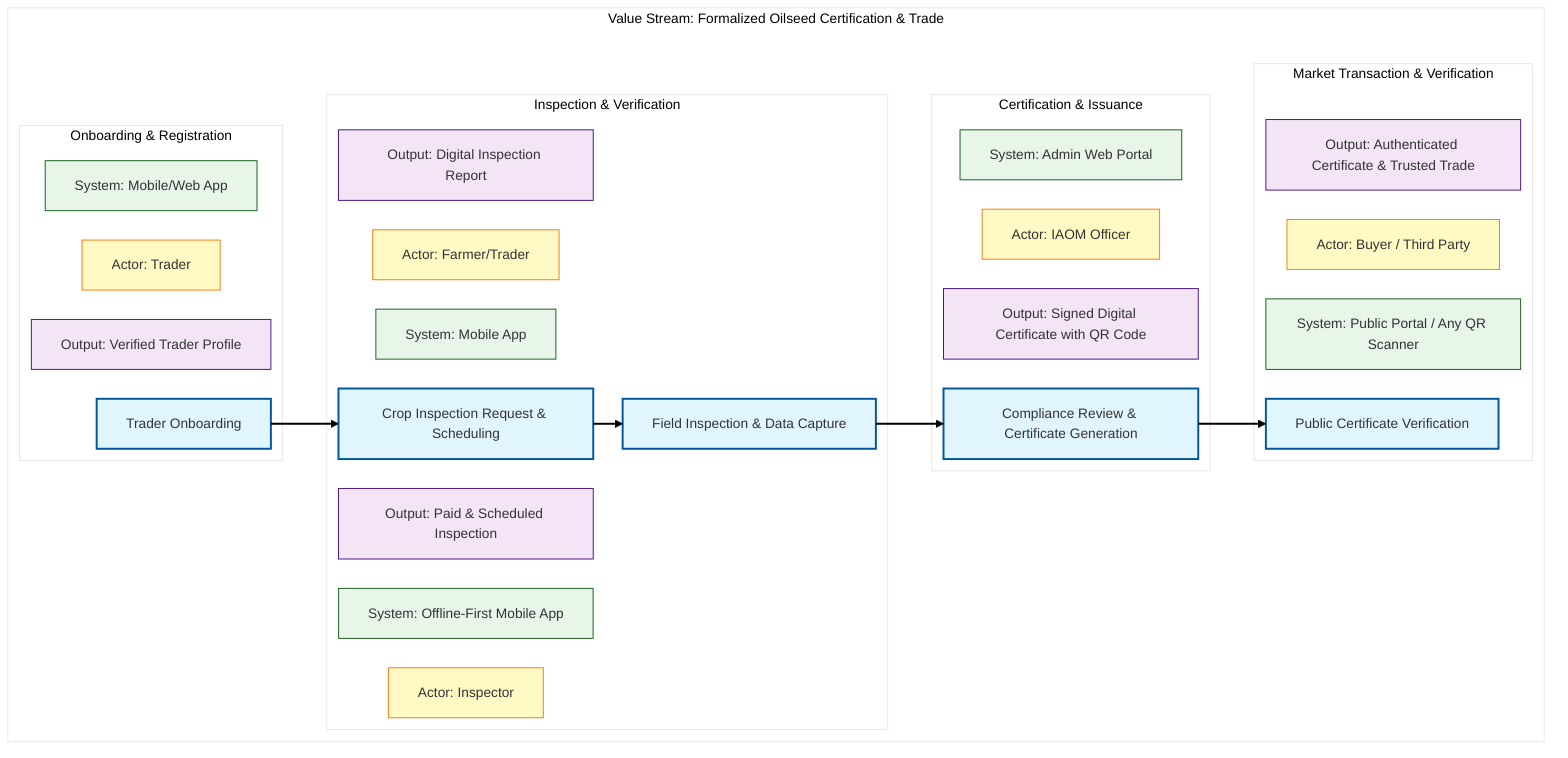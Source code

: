 ---
config:
  theme: neo
  layout: elk
---
flowchart LR
 subgraph Stage1["Onboarding & Registration"]
        A["Trader Onboarding"]
        A_Actor["Actor: Trader"]
        A_System["System: Mobile/Web App"]
        A_Output["Output: Verified Trader Profile"]
  end
 subgraph Stage2["Inspection & Verification"]
        B["Crop Inspection Request & Scheduling"]
        B_Actor["Actor: Farmer/Trader"]
        B_System["System: Mobile App"]
        B_Output["Output: Paid & Scheduled Inspection"]
        C["Field Inspection & Data Capture"]
        C_Actor["Actor: Inspector"]
        C_System["System: Offline-First Mobile App"]
        C_Output["Output: Digital Inspection Report"]
  end
 subgraph Stage3["Certification & Issuance"]
        D["Compliance Review & Certificate Generation"]
        D_Actor["Actor: IAOM Officer"]
        D_System["System: Admin Web Portal"]
        D_Output["Output: Signed Digital Certificate with QR Code"]
  end
 subgraph Stage4["Market Transaction & Verification"]
        E["Public Certificate Verification"]
        E_Actor["Actor: Buyer / Third Party"]
        E_System["System: Public Portal / Any QR Scanner"]
        E_Output["Output: Authenticated Certificate & Trusted Trade"]
  end
 subgraph ValueStream["Value Stream: Formalized Oilseed Certification & Trade"]
    direction LR
        Stage1
        Stage2
        Stage3
        Stage4
  end
    B --> C
    A --> B
    C --> D
    D --> E
     A:::stage
     A_Actor:::actor
     A_System:::system
     A_Output:::output
     B:::stage
     B_Actor:::actor
     B_System:::system
     B_Output:::output
     C:::stage
     C_Actor:::actor
     C_System:::system
     C_Output:::output
     D:::stage
     D_Actor:::actor
     D_System:::system
     D_Output:::output
     E:::stage
     E_Actor:::actor
     E_System:::system
     E_Output:::output
    classDef stage fill:#E1F5FE,stroke:#01579B,stroke-width:2px
    classDef actor fill:#FFF9C4,stroke:#F57F17,stroke-width:1px
    classDef system fill:#E8F5E9,stroke:#1B5E20,stroke-width:1px
    classDef output fill:#F3E5F5,stroke:#4A148C,stroke-width:1px